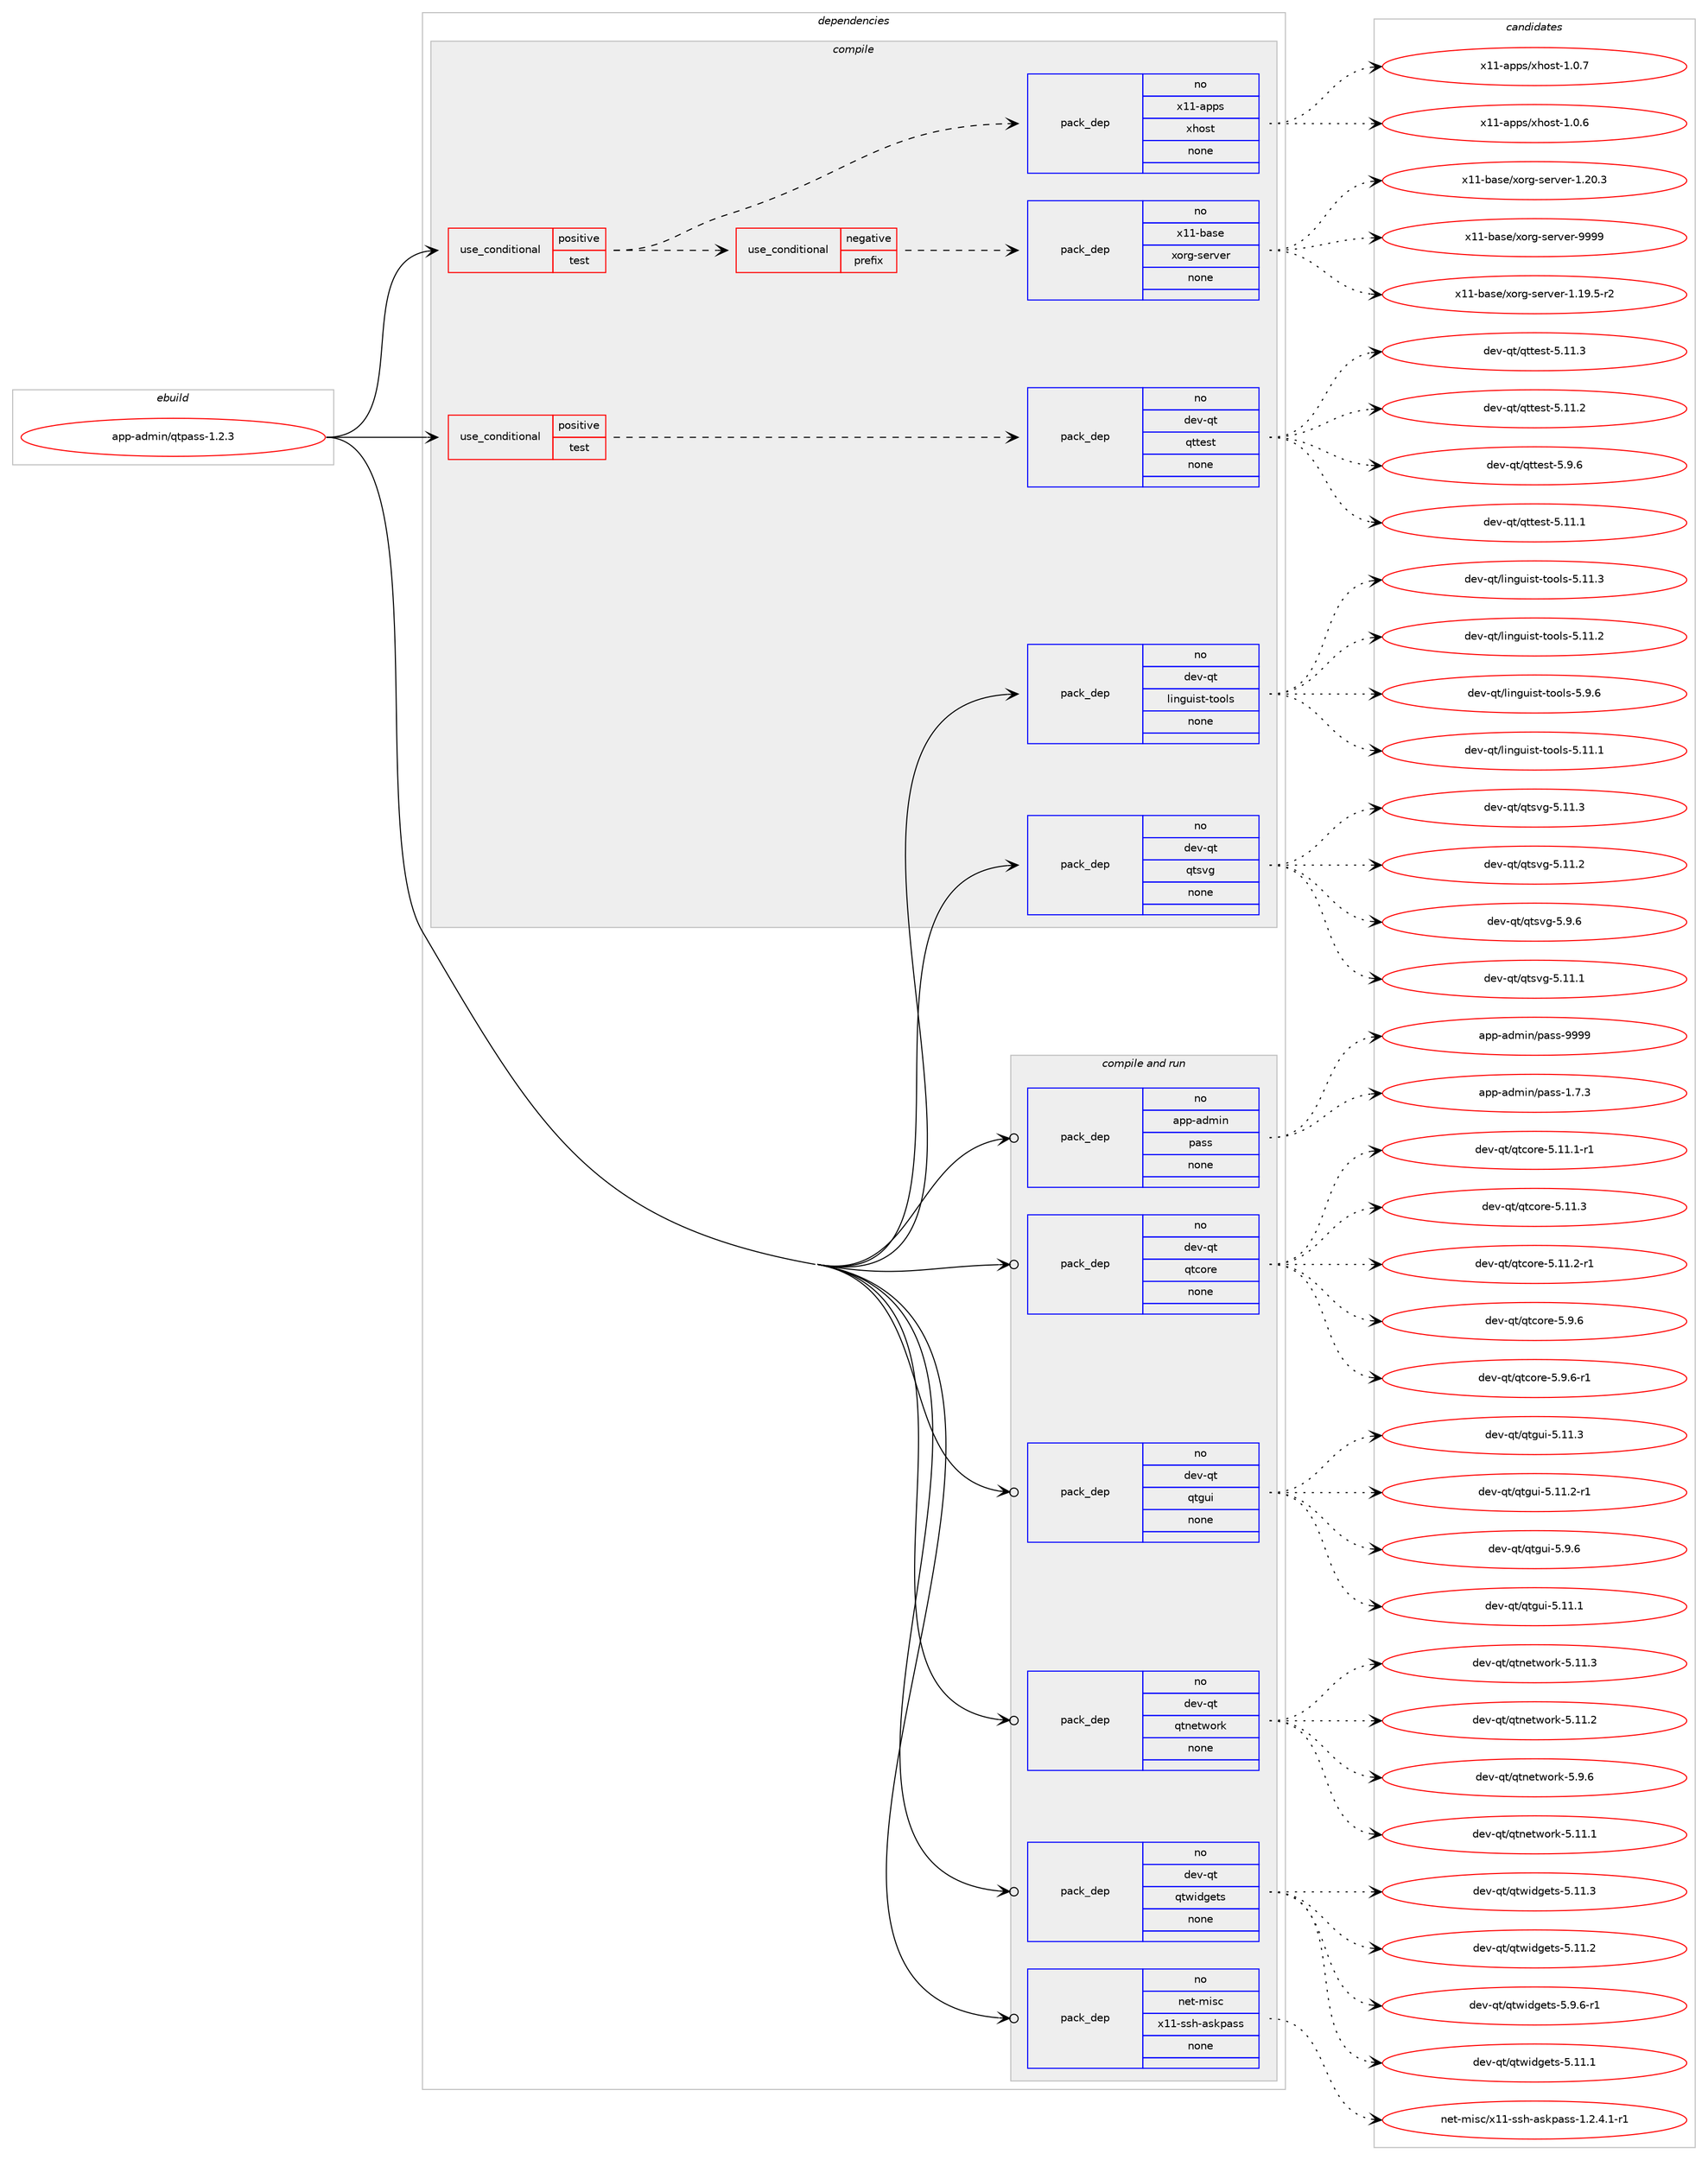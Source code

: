 digraph prolog {

# *************
# Graph options
# *************

newrank=true;
concentrate=true;
compound=true;
graph [rankdir=LR,fontname=Helvetica,fontsize=10,ranksep=1.5];#, ranksep=2.5, nodesep=0.2];
edge  [arrowhead=vee];
node  [fontname=Helvetica,fontsize=10];

# **********
# The ebuild
# **********

subgraph cluster_leftcol {
color=gray;
rank=same;
label=<<i>ebuild</i>>;
id [label="app-admin/qtpass-1.2.3", color=red, width=4, href="../app-admin/qtpass-1.2.3.svg"];
}

# ****************
# The dependencies
# ****************

subgraph cluster_midcol {
color=gray;
label=<<i>dependencies</i>>;
subgraph cluster_compile {
fillcolor="#eeeeee";
style=filled;
label=<<i>compile</i>>;
subgraph cond152 {
dependency1108 [label=<<TABLE BORDER="0" CELLBORDER="1" CELLSPACING="0" CELLPADDING="4"><TR><TD ROWSPAN="3" CELLPADDING="10">use_conditional</TD></TR><TR><TD>positive</TD></TR><TR><TD>test</TD></TR></TABLE>>, shape=none, color=red];
subgraph cond153 {
dependency1109 [label=<<TABLE BORDER="0" CELLBORDER="1" CELLSPACING="0" CELLPADDING="4"><TR><TD ROWSPAN="3" CELLPADDING="10">use_conditional</TD></TR><TR><TD>negative</TD></TR><TR><TD>prefix</TD></TR></TABLE>>, shape=none, color=red];
subgraph pack892 {
dependency1110 [label=<<TABLE BORDER="0" CELLBORDER="1" CELLSPACING="0" CELLPADDING="4" WIDTH="220"><TR><TD ROWSPAN="6" CELLPADDING="30">pack_dep</TD></TR><TR><TD WIDTH="110">no</TD></TR><TR><TD>x11-base</TD></TR><TR><TD>xorg-server</TD></TR><TR><TD>none</TD></TR><TR><TD></TD></TR></TABLE>>, shape=none, color=blue];
}
dependency1109:e -> dependency1110:w [weight=20,style="dashed",arrowhead="vee"];
}
dependency1108:e -> dependency1109:w [weight=20,style="dashed",arrowhead="vee"];
subgraph pack893 {
dependency1111 [label=<<TABLE BORDER="0" CELLBORDER="1" CELLSPACING="0" CELLPADDING="4" WIDTH="220"><TR><TD ROWSPAN="6" CELLPADDING="30">pack_dep</TD></TR><TR><TD WIDTH="110">no</TD></TR><TR><TD>x11-apps</TD></TR><TR><TD>xhost</TD></TR><TR><TD>none</TD></TR><TR><TD></TD></TR></TABLE>>, shape=none, color=blue];
}
dependency1108:e -> dependency1111:w [weight=20,style="dashed",arrowhead="vee"];
}
id:e -> dependency1108:w [weight=20,style="solid",arrowhead="vee"];
subgraph cond154 {
dependency1112 [label=<<TABLE BORDER="0" CELLBORDER="1" CELLSPACING="0" CELLPADDING="4"><TR><TD ROWSPAN="3" CELLPADDING="10">use_conditional</TD></TR><TR><TD>positive</TD></TR><TR><TD>test</TD></TR></TABLE>>, shape=none, color=red];
subgraph pack894 {
dependency1113 [label=<<TABLE BORDER="0" CELLBORDER="1" CELLSPACING="0" CELLPADDING="4" WIDTH="220"><TR><TD ROWSPAN="6" CELLPADDING="30">pack_dep</TD></TR><TR><TD WIDTH="110">no</TD></TR><TR><TD>dev-qt</TD></TR><TR><TD>qttest</TD></TR><TR><TD>none</TD></TR><TR><TD></TD></TR></TABLE>>, shape=none, color=blue];
}
dependency1112:e -> dependency1113:w [weight=20,style="dashed",arrowhead="vee"];
}
id:e -> dependency1112:w [weight=20,style="solid",arrowhead="vee"];
subgraph pack895 {
dependency1114 [label=<<TABLE BORDER="0" CELLBORDER="1" CELLSPACING="0" CELLPADDING="4" WIDTH="220"><TR><TD ROWSPAN="6" CELLPADDING="30">pack_dep</TD></TR><TR><TD WIDTH="110">no</TD></TR><TR><TD>dev-qt</TD></TR><TR><TD>linguist-tools</TD></TR><TR><TD>none</TD></TR><TR><TD></TD></TR></TABLE>>, shape=none, color=blue];
}
id:e -> dependency1114:w [weight=20,style="solid",arrowhead="vee"];
subgraph pack896 {
dependency1115 [label=<<TABLE BORDER="0" CELLBORDER="1" CELLSPACING="0" CELLPADDING="4" WIDTH="220"><TR><TD ROWSPAN="6" CELLPADDING="30">pack_dep</TD></TR><TR><TD WIDTH="110">no</TD></TR><TR><TD>dev-qt</TD></TR><TR><TD>qtsvg</TD></TR><TR><TD>none</TD></TR><TR><TD></TD></TR></TABLE>>, shape=none, color=blue];
}
id:e -> dependency1115:w [weight=20,style="solid",arrowhead="vee"];
}
subgraph cluster_compileandrun {
fillcolor="#eeeeee";
style=filled;
label=<<i>compile and run</i>>;
subgraph pack897 {
dependency1116 [label=<<TABLE BORDER="0" CELLBORDER="1" CELLSPACING="0" CELLPADDING="4" WIDTH="220"><TR><TD ROWSPAN="6" CELLPADDING="30">pack_dep</TD></TR><TR><TD WIDTH="110">no</TD></TR><TR><TD>app-admin</TD></TR><TR><TD>pass</TD></TR><TR><TD>none</TD></TR><TR><TD></TD></TR></TABLE>>, shape=none, color=blue];
}
id:e -> dependency1116:w [weight=20,style="solid",arrowhead="odotvee"];
subgraph pack898 {
dependency1117 [label=<<TABLE BORDER="0" CELLBORDER="1" CELLSPACING="0" CELLPADDING="4" WIDTH="220"><TR><TD ROWSPAN="6" CELLPADDING="30">pack_dep</TD></TR><TR><TD WIDTH="110">no</TD></TR><TR><TD>dev-qt</TD></TR><TR><TD>qtcore</TD></TR><TR><TD>none</TD></TR><TR><TD></TD></TR></TABLE>>, shape=none, color=blue];
}
id:e -> dependency1117:w [weight=20,style="solid",arrowhead="odotvee"];
subgraph pack899 {
dependency1118 [label=<<TABLE BORDER="0" CELLBORDER="1" CELLSPACING="0" CELLPADDING="4" WIDTH="220"><TR><TD ROWSPAN="6" CELLPADDING="30">pack_dep</TD></TR><TR><TD WIDTH="110">no</TD></TR><TR><TD>dev-qt</TD></TR><TR><TD>qtgui</TD></TR><TR><TD>none</TD></TR><TR><TD></TD></TR></TABLE>>, shape=none, color=blue];
}
id:e -> dependency1118:w [weight=20,style="solid",arrowhead="odotvee"];
subgraph pack900 {
dependency1119 [label=<<TABLE BORDER="0" CELLBORDER="1" CELLSPACING="0" CELLPADDING="4" WIDTH="220"><TR><TD ROWSPAN="6" CELLPADDING="30">pack_dep</TD></TR><TR><TD WIDTH="110">no</TD></TR><TR><TD>dev-qt</TD></TR><TR><TD>qtnetwork</TD></TR><TR><TD>none</TD></TR><TR><TD></TD></TR></TABLE>>, shape=none, color=blue];
}
id:e -> dependency1119:w [weight=20,style="solid",arrowhead="odotvee"];
subgraph pack901 {
dependency1120 [label=<<TABLE BORDER="0" CELLBORDER="1" CELLSPACING="0" CELLPADDING="4" WIDTH="220"><TR><TD ROWSPAN="6" CELLPADDING="30">pack_dep</TD></TR><TR><TD WIDTH="110">no</TD></TR><TR><TD>dev-qt</TD></TR><TR><TD>qtwidgets</TD></TR><TR><TD>none</TD></TR><TR><TD></TD></TR></TABLE>>, shape=none, color=blue];
}
id:e -> dependency1120:w [weight=20,style="solid",arrowhead="odotvee"];
subgraph pack902 {
dependency1121 [label=<<TABLE BORDER="0" CELLBORDER="1" CELLSPACING="0" CELLPADDING="4" WIDTH="220"><TR><TD ROWSPAN="6" CELLPADDING="30">pack_dep</TD></TR><TR><TD WIDTH="110">no</TD></TR><TR><TD>net-misc</TD></TR><TR><TD>x11-ssh-askpass</TD></TR><TR><TD>none</TD></TR><TR><TD></TD></TR></TABLE>>, shape=none, color=blue];
}
id:e -> dependency1121:w [weight=20,style="solid",arrowhead="odotvee"];
}
subgraph cluster_run {
fillcolor="#eeeeee";
style=filled;
label=<<i>run</i>>;
}
}

# **************
# The candidates
# **************

subgraph cluster_choices {
rank=same;
color=gray;
label=<<i>candidates</i>>;

subgraph choice892 {
color=black;
nodesep=1;
choice12049494598971151014712011111410345115101114118101114454946495746534511450 [label="x11-base/xorg-server-1.19.5-r2", color=red, width=4,href="../x11-base/xorg-server-1.19.5-r2.svg"];
choice1204949459897115101471201111141034511510111411810111445494650484651 [label="x11-base/xorg-server-1.20.3", color=red, width=4,href="../x11-base/xorg-server-1.20.3.svg"];
choice120494945989711510147120111114103451151011141181011144557575757 [label="x11-base/xorg-server-9999", color=red, width=4,href="../x11-base/xorg-server-9999.svg"];
dependency1110:e -> choice12049494598971151014712011111410345115101114118101114454946495746534511450:w [style=dotted,weight="100"];
dependency1110:e -> choice1204949459897115101471201111141034511510111411810111445494650484651:w [style=dotted,weight="100"];
dependency1110:e -> choice120494945989711510147120111114103451151011141181011144557575757:w [style=dotted,weight="100"];
}
subgraph choice893 {
color=black;
nodesep=1;
choice1204949459711211211547120104111115116454946484654 [label="x11-apps/xhost-1.0.6", color=red, width=4,href="../x11-apps/xhost-1.0.6.svg"];
choice1204949459711211211547120104111115116454946484655 [label="x11-apps/xhost-1.0.7", color=red, width=4,href="../x11-apps/xhost-1.0.7.svg"];
dependency1111:e -> choice1204949459711211211547120104111115116454946484654:w [style=dotted,weight="100"];
dependency1111:e -> choice1204949459711211211547120104111115116454946484655:w [style=dotted,weight="100"];
}
subgraph choice894 {
color=black;
nodesep=1;
choice100101118451131164711311611610111511645534649494650 [label="dev-qt/qttest-5.11.2", color=red, width=4,href="../dev-qt/qttest-5.11.2.svg"];
choice1001011184511311647113116116101115116455346574654 [label="dev-qt/qttest-5.9.6", color=red, width=4,href="../dev-qt/qttest-5.9.6.svg"];
choice100101118451131164711311611610111511645534649494649 [label="dev-qt/qttest-5.11.1", color=red, width=4,href="../dev-qt/qttest-5.11.1.svg"];
choice100101118451131164711311611610111511645534649494651 [label="dev-qt/qttest-5.11.3", color=red, width=4,href="../dev-qt/qttest-5.11.3.svg"];
dependency1113:e -> choice100101118451131164711311611610111511645534649494650:w [style=dotted,weight="100"];
dependency1113:e -> choice1001011184511311647113116116101115116455346574654:w [style=dotted,weight="100"];
dependency1113:e -> choice100101118451131164711311611610111511645534649494649:w [style=dotted,weight="100"];
dependency1113:e -> choice100101118451131164711311611610111511645534649494651:w [style=dotted,weight="100"];
}
subgraph choice895 {
color=black;
nodesep=1;
choice10010111845113116471081051101031171051151164511611111110811545534649494650 [label="dev-qt/linguist-tools-5.11.2", color=red, width=4,href="../dev-qt/linguist-tools-5.11.2.svg"];
choice100101118451131164710810511010311710511511645116111111108115455346574654 [label="dev-qt/linguist-tools-5.9.6", color=red, width=4,href="../dev-qt/linguist-tools-5.9.6.svg"];
choice10010111845113116471081051101031171051151164511611111110811545534649494649 [label="dev-qt/linguist-tools-5.11.1", color=red, width=4,href="../dev-qt/linguist-tools-5.11.1.svg"];
choice10010111845113116471081051101031171051151164511611111110811545534649494651 [label="dev-qt/linguist-tools-5.11.3", color=red, width=4,href="../dev-qt/linguist-tools-5.11.3.svg"];
dependency1114:e -> choice10010111845113116471081051101031171051151164511611111110811545534649494650:w [style=dotted,weight="100"];
dependency1114:e -> choice100101118451131164710810511010311710511511645116111111108115455346574654:w [style=dotted,weight="100"];
dependency1114:e -> choice10010111845113116471081051101031171051151164511611111110811545534649494649:w [style=dotted,weight="100"];
dependency1114:e -> choice10010111845113116471081051101031171051151164511611111110811545534649494651:w [style=dotted,weight="100"];
}
subgraph choice896 {
color=black;
nodesep=1;
choice100101118451131164711311611511810345534649494650 [label="dev-qt/qtsvg-5.11.2", color=red, width=4,href="../dev-qt/qtsvg-5.11.2.svg"];
choice1001011184511311647113116115118103455346574654 [label="dev-qt/qtsvg-5.9.6", color=red, width=4,href="../dev-qt/qtsvg-5.9.6.svg"];
choice100101118451131164711311611511810345534649494649 [label="dev-qt/qtsvg-5.11.1", color=red, width=4,href="../dev-qt/qtsvg-5.11.1.svg"];
choice100101118451131164711311611511810345534649494651 [label="dev-qt/qtsvg-5.11.3", color=red, width=4,href="../dev-qt/qtsvg-5.11.3.svg"];
dependency1115:e -> choice100101118451131164711311611511810345534649494650:w [style=dotted,weight="100"];
dependency1115:e -> choice1001011184511311647113116115118103455346574654:w [style=dotted,weight="100"];
dependency1115:e -> choice100101118451131164711311611511810345534649494649:w [style=dotted,weight="100"];
dependency1115:e -> choice100101118451131164711311611511810345534649494651:w [style=dotted,weight="100"];
}
subgraph choice897 {
color=black;
nodesep=1;
choice9711211245971001091051104711297115115454946554651 [label="app-admin/pass-1.7.3", color=red, width=4,href="../app-admin/pass-1.7.3.svg"];
choice97112112459710010910511047112971151154557575757 [label="app-admin/pass-9999", color=red, width=4,href="../app-admin/pass-9999.svg"];
dependency1116:e -> choice9711211245971001091051104711297115115454946554651:w [style=dotted,weight="100"];
dependency1116:e -> choice97112112459710010910511047112971151154557575757:w [style=dotted,weight="100"];
}
subgraph choice898 {
color=black;
nodesep=1;
choice100101118451131164711311699111114101455346494946504511449 [label="dev-qt/qtcore-5.11.2-r1", color=red, width=4,href="../dev-qt/qtcore-5.11.2-r1.svg"];
choice100101118451131164711311699111114101455346574654 [label="dev-qt/qtcore-5.9.6", color=red, width=4,href="../dev-qt/qtcore-5.9.6.svg"];
choice1001011184511311647113116991111141014553465746544511449 [label="dev-qt/qtcore-5.9.6-r1", color=red, width=4,href="../dev-qt/qtcore-5.9.6-r1.svg"];
choice100101118451131164711311699111114101455346494946494511449 [label="dev-qt/qtcore-5.11.1-r1", color=red, width=4,href="../dev-qt/qtcore-5.11.1-r1.svg"];
choice10010111845113116471131169911111410145534649494651 [label="dev-qt/qtcore-5.11.3", color=red, width=4,href="../dev-qt/qtcore-5.11.3.svg"];
dependency1117:e -> choice100101118451131164711311699111114101455346494946504511449:w [style=dotted,weight="100"];
dependency1117:e -> choice100101118451131164711311699111114101455346574654:w [style=dotted,weight="100"];
dependency1117:e -> choice1001011184511311647113116991111141014553465746544511449:w [style=dotted,weight="100"];
dependency1117:e -> choice100101118451131164711311699111114101455346494946494511449:w [style=dotted,weight="100"];
dependency1117:e -> choice10010111845113116471131169911111410145534649494651:w [style=dotted,weight="100"];
}
subgraph choice899 {
color=black;
nodesep=1;
choice1001011184511311647113116103117105455346494946504511449 [label="dev-qt/qtgui-5.11.2-r1", color=red, width=4,href="../dev-qt/qtgui-5.11.2-r1.svg"];
choice1001011184511311647113116103117105455346574654 [label="dev-qt/qtgui-5.9.6", color=red, width=4,href="../dev-qt/qtgui-5.9.6.svg"];
choice100101118451131164711311610311710545534649494649 [label="dev-qt/qtgui-5.11.1", color=red, width=4,href="../dev-qt/qtgui-5.11.1.svg"];
choice100101118451131164711311610311710545534649494651 [label="dev-qt/qtgui-5.11.3", color=red, width=4,href="../dev-qt/qtgui-5.11.3.svg"];
dependency1118:e -> choice1001011184511311647113116103117105455346494946504511449:w [style=dotted,weight="100"];
dependency1118:e -> choice1001011184511311647113116103117105455346574654:w [style=dotted,weight="100"];
dependency1118:e -> choice100101118451131164711311610311710545534649494649:w [style=dotted,weight="100"];
dependency1118:e -> choice100101118451131164711311610311710545534649494651:w [style=dotted,weight="100"];
}
subgraph choice900 {
color=black;
nodesep=1;
choice100101118451131164711311611010111611911111410745534649494650 [label="dev-qt/qtnetwork-5.11.2", color=red, width=4,href="../dev-qt/qtnetwork-5.11.2.svg"];
choice1001011184511311647113116110101116119111114107455346574654 [label="dev-qt/qtnetwork-5.9.6", color=red, width=4,href="../dev-qt/qtnetwork-5.9.6.svg"];
choice100101118451131164711311611010111611911111410745534649494649 [label="dev-qt/qtnetwork-5.11.1", color=red, width=4,href="../dev-qt/qtnetwork-5.11.1.svg"];
choice100101118451131164711311611010111611911111410745534649494651 [label="dev-qt/qtnetwork-5.11.3", color=red, width=4,href="../dev-qt/qtnetwork-5.11.3.svg"];
dependency1119:e -> choice100101118451131164711311611010111611911111410745534649494650:w [style=dotted,weight="100"];
dependency1119:e -> choice1001011184511311647113116110101116119111114107455346574654:w [style=dotted,weight="100"];
dependency1119:e -> choice100101118451131164711311611010111611911111410745534649494649:w [style=dotted,weight="100"];
dependency1119:e -> choice100101118451131164711311611010111611911111410745534649494651:w [style=dotted,weight="100"];
}
subgraph choice901 {
color=black;
nodesep=1;
choice100101118451131164711311611910510010310111611545534649494650 [label="dev-qt/qtwidgets-5.11.2", color=red, width=4,href="../dev-qt/qtwidgets-5.11.2.svg"];
choice10010111845113116471131161191051001031011161154553465746544511449 [label="dev-qt/qtwidgets-5.9.6-r1", color=red, width=4,href="../dev-qt/qtwidgets-5.9.6-r1.svg"];
choice100101118451131164711311611910510010310111611545534649494649 [label="dev-qt/qtwidgets-5.11.1", color=red, width=4,href="../dev-qt/qtwidgets-5.11.1.svg"];
choice100101118451131164711311611910510010310111611545534649494651 [label="dev-qt/qtwidgets-5.11.3", color=red, width=4,href="../dev-qt/qtwidgets-5.11.3.svg"];
dependency1120:e -> choice100101118451131164711311611910510010310111611545534649494650:w [style=dotted,weight="100"];
dependency1120:e -> choice10010111845113116471131161191051001031011161154553465746544511449:w [style=dotted,weight="100"];
dependency1120:e -> choice100101118451131164711311611910510010310111611545534649494649:w [style=dotted,weight="100"];
dependency1120:e -> choice100101118451131164711311611910510010310111611545534649494651:w [style=dotted,weight="100"];
}
subgraph choice902 {
color=black;
nodesep=1;
choice11010111645109105115994712049494511511510445971151071129711511545494650465246494511449 [label="net-misc/x11-ssh-askpass-1.2.4.1-r1", color=red, width=4,href="../net-misc/x11-ssh-askpass-1.2.4.1-r1.svg"];
dependency1121:e -> choice11010111645109105115994712049494511511510445971151071129711511545494650465246494511449:w [style=dotted,weight="100"];
}
}

}
